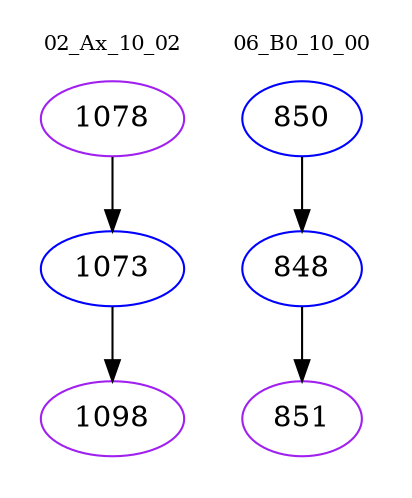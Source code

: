 digraph{
subgraph cluster_0 {
color = white
label = "02_Ax_10_02";
fontsize=10;
T0_1078 [label="1078", color="purple"]
T0_1078 -> T0_1073 [color="black"]
T0_1073 [label="1073", color="blue"]
T0_1073 -> T0_1098 [color="black"]
T0_1098 [label="1098", color="purple"]
}
subgraph cluster_1 {
color = white
label = "06_B0_10_00";
fontsize=10;
T1_850 [label="850", color="blue"]
T1_850 -> T1_848 [color="black"]
T1_848 [label="848", color="blue"]
T1_848 -> T1_851 [color="black"]
T1_851 [label="851", color="purple"]
}
}
